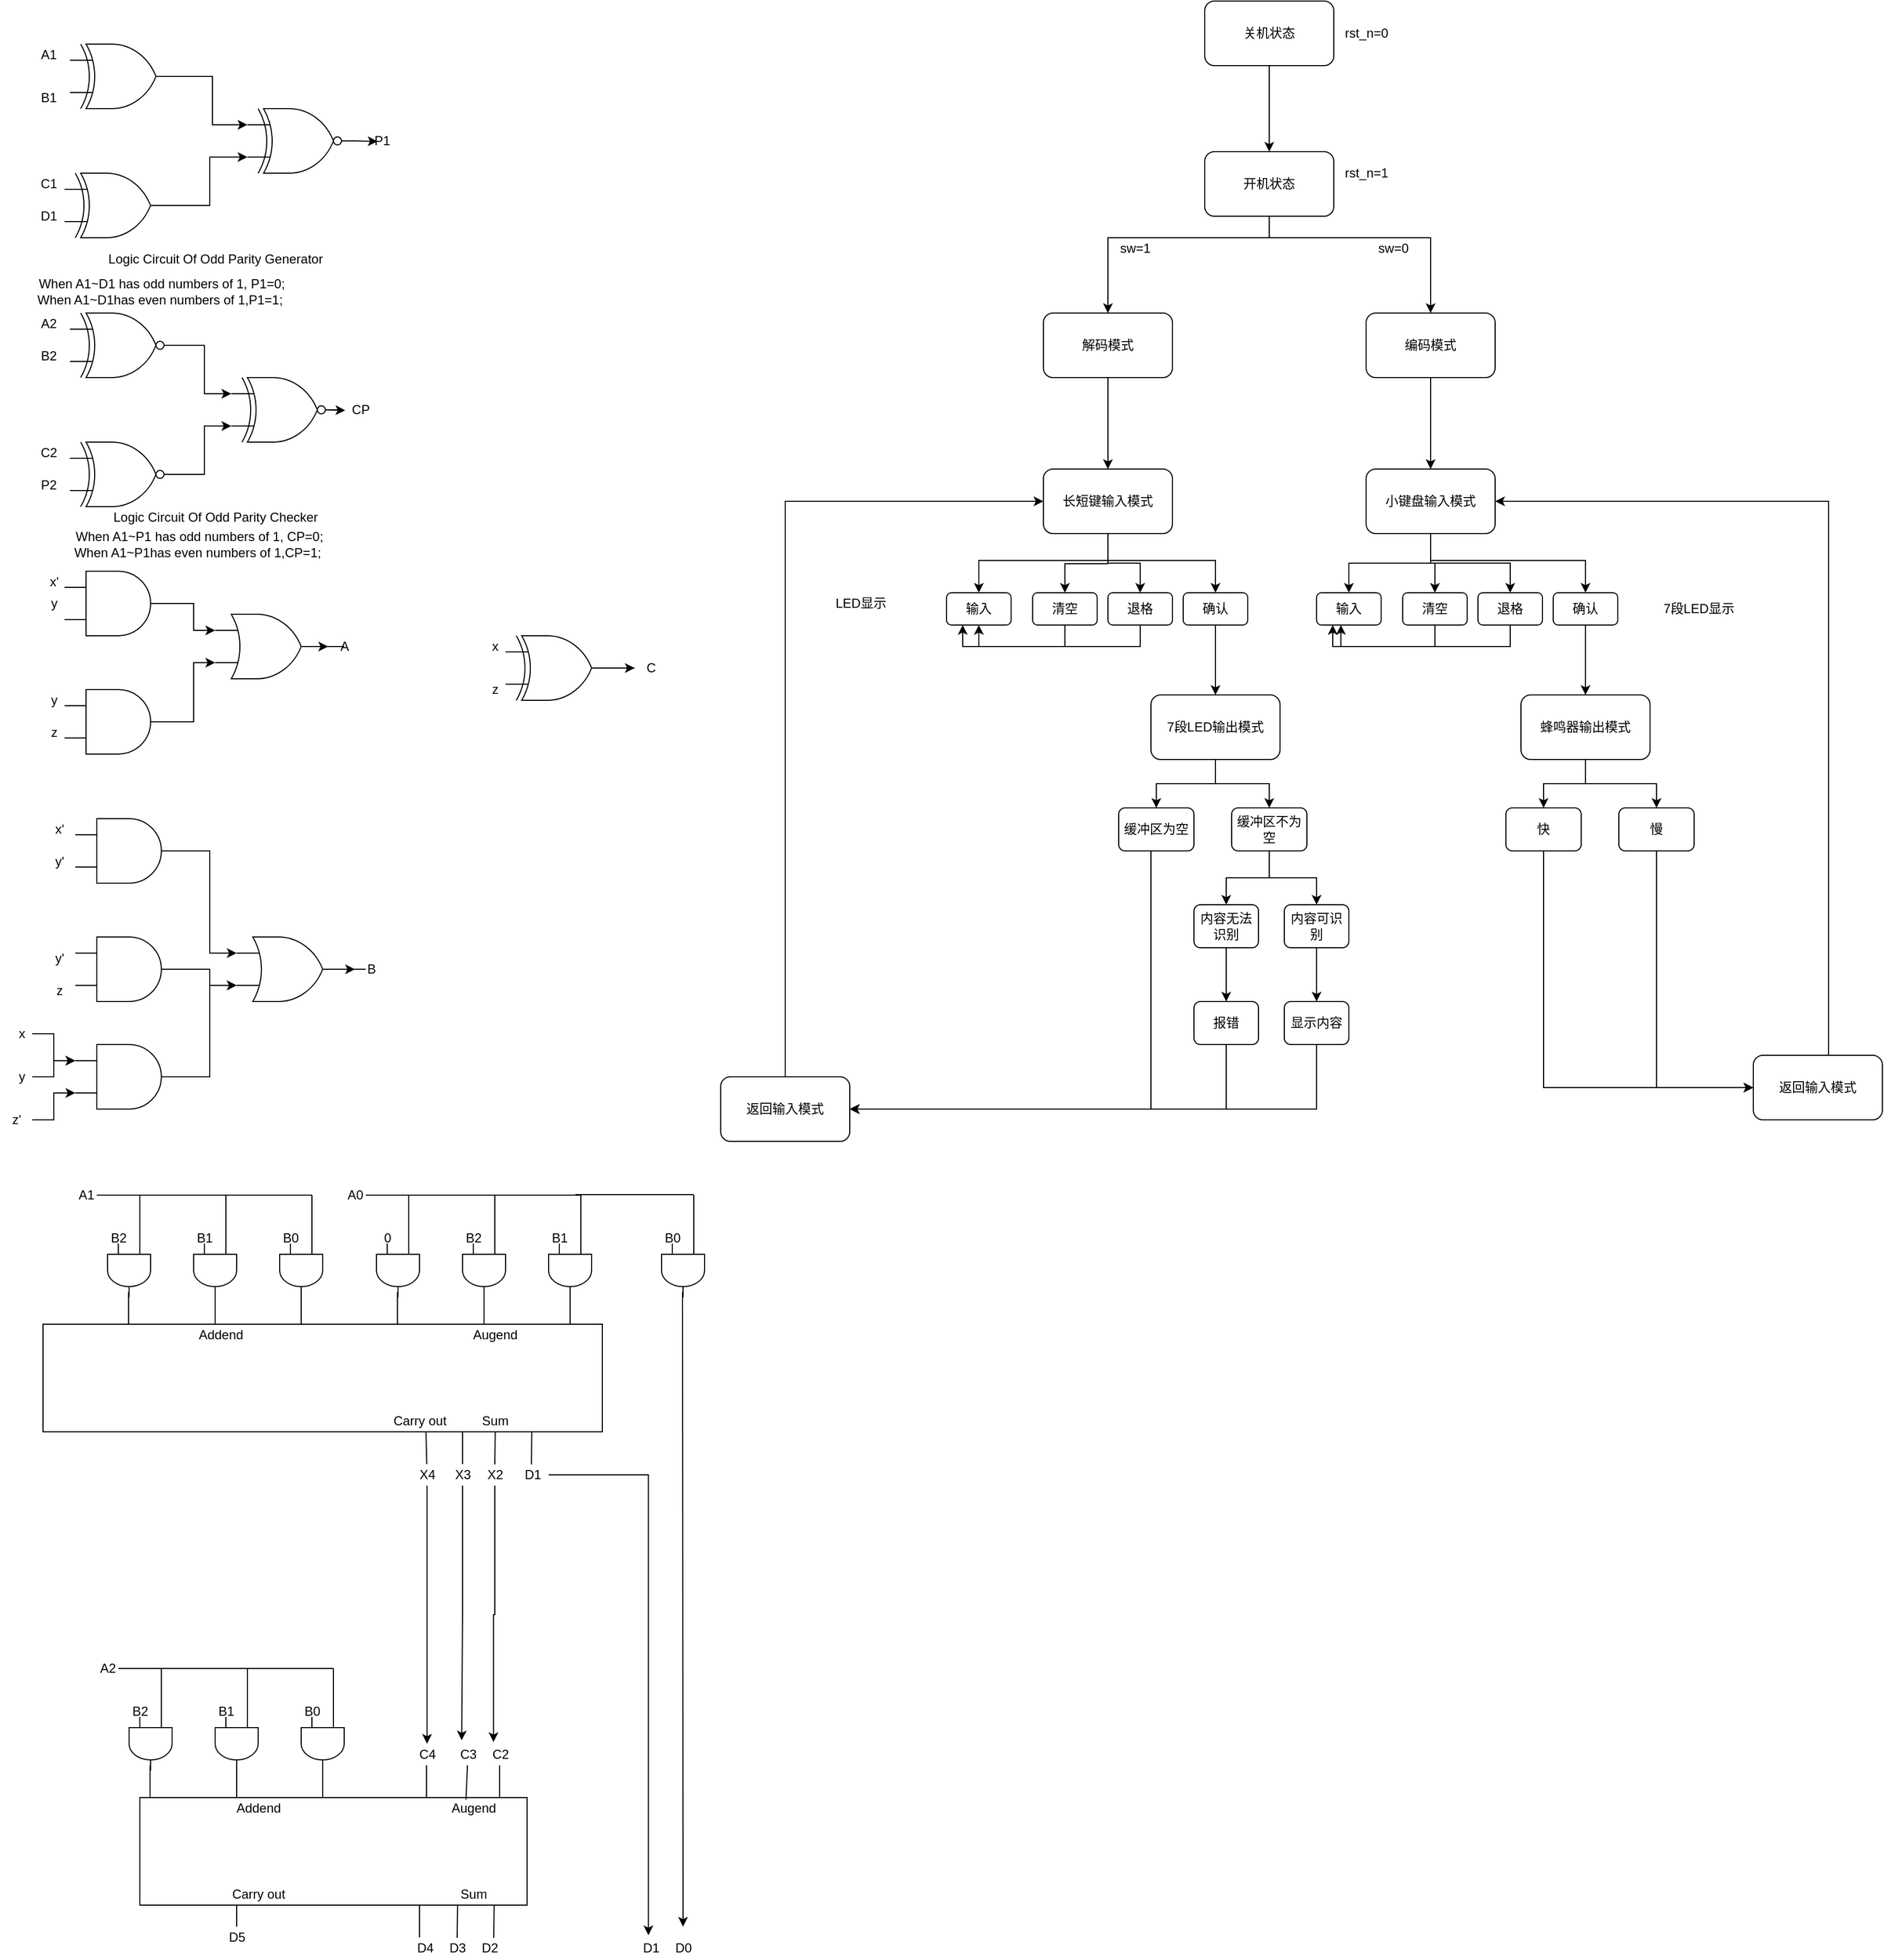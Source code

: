 <mxfile version="15.9.1" type="github">
  <diagram id="HOyGqZg31SvVwOIPDmei" name="Page-1">
    <mxGraphModel dx="1887" dy="556" grid="1" gridSize="10" guides="1" tooltips="1" connect="1" arrows="1" fold="1" page="1" pageScale="1" pageWidth="827" pageHeight="1169" math="0" shadow="0">
      <root>
        <mxCell id="0" />
        <mxCell id="1" parent="0" />
        <mxCell id="2spypk5fZ_alFXh8XVKF-3" value="" style="edgeStyle=orthogonalEdgeStyle;rounded=0;orthogonalLoop=1;jettySize=auto;html=1;" parent="1" source="2spypk5fZ_alFXh8XVKF-1" target="2spypk5fZ_alFXh8XVKF-2" edge="1">
          <mxGeometry relative="1" as="geometry" />
        </mxCell>
        <mxCell id="2spypk5fZ_alFXh8XVKF-1" value="关机状态" style="rounded=1;whiteSpace=wrap;html=1;" parent="1" vertex="1">
          <mxGeometry x="310" y="90" width="120" height="60" as="geometry" />
        </mxCell>
        <mxCell id="2spypk5fZ_alFXh8XVKF-8" style="edgeStyle=orthogonalEdgeStyle;rounded=0;orthogonalLoop=1;jettySize=auto;html=1;entryX=0.5;entryY=0;entryDx=0;entryDy=0;" parent="1" source="2spypk5fZ_alFXh8XVKF-2" target="2spypk5fZ_alFXh8XVKF-6" edge="1">
          <mxGeometry relative="1" as="geometry">
            <Array as="points">
              <mxPoint x="370" y="310" />
              <mxPoint x="220" y="310" />
            </Array>
          </mxGeometry>
        </mxCell>
        <mxCell id="2spypk5fZ_alFXh8XVKF-9" style="edgeStyle=orthogonalEdgeStyle;rounded=0;orthogonalLoop=1;jettySize=auto;html=1;entryX=0.5;entryY=0;entryDx=0;entryDy=0;" parent="1" source="2spypk5fZ_alFXh8XVKF-2" target="2spypk5fZ_alFXh8XVKF-7" edge="1">
          <mxGeometry relative="1" as="geometry">
            <Array as="points">
              <mxPoint x="370" y="310" />
              <mxPoint x="520" y="310" />
              <mxPoint x="520" y="380" />
            </Array>
          </mxGeometry>
        </mxCell>
        <mxCell id="2spypk5fZ_alFXh8XVKF-2" value="开机状态" style="whiteSpace=wrap;html=1;rounded=1;" parent="1" vertex="1">
          <mxGeometry x="310" y="230" width="120" height="60" as="geometry" />
        </mxCell>
        <mxCell id="2spypk5fZ_alFXh8XVKF-4" value="rst_n=0" style="text;html=1;align=center;verticalAlign=middle;resizable=0;points=[];autosize=1;strokeColor=none;fillColor=none;" parent="1" vertex="1">
          <mxGeometry x="430" y="110" width="60" height="20" as="geometry" />
        </mxCell>
        <mxCell id="2spypk5fZ_alFXh8XVKF-5" value="rst_n=1" style="text;html=1;align=center;verticalAlign=middle;resizable=0;points=[];autosize=1;strokeColor=none;fillColor=none;" parent="1" vertex="1">
          <mxGeometry x="430" y="240" width="60" height="20" as="geometry" />
        </mxCell>
        <mxCell id="2spypk5fZ_alFXh8XVKF-15" style="edgeStyle=orthogonalEdgeStyle;rounded=0;orthogonalLoop=1;jettySize=auto;html=1;entryX=0.5;entryY=0;entryDx=0;entryDy=0;" parent="1" source="2spypk5fZ_alFXh8XVKF-6" target="2spypk5fZ_alFXh8XVKF-12" edge="1">
          <mxGeometry relative="1" as="geometry" />
        </mxCell>
        <mxCell id="2spypk5fZ_alFXh8XVKF-6" value="解码模式" style="rounded=1;whiteSpace=wrap;html=1;" parent="1" vertex="1">
          <mxGeometry x="160" y="380" width="120" height="60" as="geometry" />
        </mxCell>
        <mxCell id="2spypk5fZ_alFXh8XVKF-16" style="edgeStyle=orthogonalEdgeStyle;rounded=0;orthogonalLoop=1;jettySize=auto;html=1;entryX=0.5;entryY=0;entryDx=0;entryDy=0;" parent="1" source="2spypk5fZ_alFXh8XVKF-7" target="2spypk5fZ_alFXh8XVKF-14" edge="1">
          <mxGeometry relative="1" as="geometry" />
        </mxCell>
        <mxCell id="2spypk5fZ_alFXh8XVKF-7" value="编码模式" style="rounded=1;whiteSpace=wrap;html=1;" parent="1" vertex="1">
          <mxGeometry x="460" y="380" width="120" height="60" as="geometry" />
        </mxCell>
        <mxCell id="2spypk5fZ_alFXh8XVKF-10" value="sw=1" style="text;html=1;align=center;verticalAlign=middle;resizable=0;points=[];autosize=1;strokeColor=none;fillColor=none;" parent="1" vertex="1">
          <mxGeometry x="220" y="310" width="50" height="20" as="geometry" />
        </mxCell>
        <mxCell id="2spypk5fZ_alFXh8XVKF-11" value="sw=0" style="text;html=1;align=center;verticalAlign=middle;resizable=0;points=[];autosize=1;strokeColor=none;fillColor=none;" parent="1" vertex="1">
          <mxGeometry x="460" y="310" width="50" height="20" as="geometry" />
        </mxCell>
        <mxCell id="2spypk5fZ_alFXh8XVKF-23" style="edgeStyle=orthogonalEdgeStyle;rounded=0;orthogonalLoop=1;jettySize=auto;html=1;entryX=0.5;entryY=0;entryDx=0;entryDy=0;" parent="1" source="2spypk5fZ_alFXh8XVKF-12" target="2spypk5fZ_alFXh8XVKF-17" edge="1">
          <mxGeometry relative="1" as="geometry">
            <Array as="points">
              <mxPoint x="220" y="610" />
              <mxPoint x="100" y="610" />
              <mxPoint x="100" y="640" />
            </Array>
          </mxGeometry>
        </mxCell>
        <mxCell id="2spypk5fZ_alFXh8XVKF-24" style="edgeStyle=orthogonalEdgeStyle;rounded=0;orthogonalLoop=1;jettySize=auto;html=1;entryX=0.5;entryY=0;entryDx=0;entryDy=0;" parent="1" source="2spypk5fZ_alFXh8XVKF-12" target="2spypk5fZ_alFXh8XVKF-20" edge="1">
          <mxGeometry relative="1" as="geometry">
            <Array as="points">
              <mxPoint x="220" y="610" />
              <mxPoint x="320" y="610" />
            </Array>
          </mxGeometry>
        </mxCell>
        <mxCell id="2spypk5fZ_alFXh8XVKF-25" style="edgeStyle=orthogonalEdgeStyle;rounded=0;orthogonalLoop=1;jettySize=auto;html=1;entryX=0.5;entryY=0;entryDx=0;entryDy=0;" parent="1" source="2spypk5fZ_alFXh8XVKF-12" target="2spypk5fZ_alFXh8XVKF-19" edge="1">
          <mxGeometry relative="1" as="geometry" />
        </mxCell>
        <mxCell id="2spypk5fZ_alFXh8XVKF-26" style="edgeStyle=orthogonalEdgeStyle;rounded=0;orthogonalLoop=1;jettySize=auto;html=1;entryX=0.5;entryY=0;entryDx=0;entryDy=0;" parent="1" source="2spypk5fZ_alFXh8XVKF-12" target="2spypk5fZ_alFXh8XVKF-18" edge="1">
          <mxGeometry relative="1" as="geometry">
            <Array as="points">
              <mxPoint x="220" y="613" />
              <mxPoint x="180" y="613" />
            </Array>
          </mxGeometry>
        </mxCell>
        <mxCell id="2spypk5fZ_alFXh8XVKF-12" value="长短键输入模式" style="rounded=1;whiteSpace=wrap;html=1;" parent="1" vertex="1">
          <mxGeometry x="160" y="525" width="120" height="60" as="geometry" />
        </mxCell>
        <mxCell id="2spypk5fZ_alFXh8XVKF-31" style="edgeStyle=orthogonalEdgeStyle;rounded=0;orthogonalLoop=1;jettySize=auto;html=1;entryX=0.5;entryY=0;entryDx=0;entryDy=0;" parent="1" source="2spypk5fZ_alFXh8XVKF-14" target="2spypk5fZ_alFXh8XVKF-27" edge="1">
          <mxGeometry relative="1" as="geometry" />
        </mxCell>
        <mxCell id="2spypk5fZ_alFXh8XVKF-32" style="edgeStyle=orthogonalEdgeStyle;rounded=0;orthogonalLoop=1;jettySize=auto;html=1;entryX=0.5;entryY=0;entryDx=0;entryDy=0;" parent="1" source="2spypk5fZ_alFXh8XVKF-14" target="2spypk5fZ_alFXh8XVKF-28" edge="1">
          <mxGeometry relative="1" as="geometry" />
        </mxCell>
        <mxCell id="2spypk5fZ_alFXh8XVKF-33" style="edgeStyle=orthogonalEdgeStyle;rounded=0;orthogonalLoop=1;jettySize=auto;html=1;entryX=0.5;entryY=0;entryDx=0;entryDy=0;" parent="1" source="2spypk5fZ_alFXh8XVKF-14" target="2spypk5fZ_alFXh8XVKF-29" edge="1">
          <mxGeometry relative="1" as="geometry" />
        </mxCell>
        <mxCell id="2spypk5fZ_alFXh8XVKF-34" style="edgeStyle=orthogonalEdgeStyle;rounded=0;orthogonalLoop=1;jettySize=auto;html=1;" parent="1" source="2spypk5fZ_alFXh8XVKF-14" target="2spypk5fZ_alFXh8XVKF-30" edge="1">
          <mxGeometry relative="1" as="geometry">
            <Array as="points">
              <mxPoint x="520" y="610" />
              <mxPoint x="664" y="610" />
            </Array>
          </mxGeometry>
        </mxCell>
        <mxCell id="2spypk5fZ_alFXh8XVKF-14" value="小键盘输入模式" style="rounded=1;whiteSpace=wrap;html=1;" parent="1" vertex="1">
          <mxGeometry x="460" y="525" width="120" height="60" as="geometry" />
        </mxCell>
        <mxCell id="2spypk5fZ_alFXh8XVKF-17" value="输入" style="rounded=1;whiteSpace=wrap;html=1;" parent="1" vertex="1">
          <mxGeometry x="70" y="640" width="60" height="30" as="geometry" />
        </mxCell>
        <mxCell id="2spypk5fZ_alFXh8XVKF-35" style="edgeStyle=orthogonalEdgeStyle;rounded=0;orthogonalLoop=1;jettySize=auto;html=1;entryX=0.5;entryY=1;entryDx=0;entryDy=0;" parent="1" source="2spypk5fZ_alFXh8XVKF-18" target="2spypk5fZ_alFXh8XVKF-17" edge="1">
          <mxGeometry relative="1" as="geometry">
            <Array as="points">
              <mxPoint x="180" y="690" />
              <mxPoint x="100" y="690" />
            </Array>
          </mxGeometry>
        </mxCell>
        <mxCell id="2spypk5fZ_alFXh8XVKF-18" value="清空" style="rounded=1;whiteSpace=wrap;html=1;" parent="1" vertex="1">
          <mxGeometry x="150" y="640" width="60" height="30" as="geometry" />
        </mxCell>
        <mxCell id="2spypk5fZ_alFXh8XVKF-36" style="edgeStyle=orthogonalEdgeStyle;rounded=0;orthogonalLoop=1;jettySize=auto;html=1;entryX=0.25;entryY=1;entryDx=0;entryDy=0;" parent="1" source="2spypk5fZ_alFXh8XVKF-19" target="2spypk5fZ_alFXh8XVKF-17" edge="1">
          <mxGeometry relative="1" as="geometry">
            <Array as="points">
              <mxPoint x="250" y="690" />
              <mxPoint x="85" y="690" />
            </Array>
          </mxGeometry>
        </mxCell>
        <mxCell id="2spypk5fZ_alFXh8XVKF-19" value="退格" style="rounded=1;whiteSpace=wrap;html=1;" parent="1" vertex="1">
          <mxGeometry x="220" y="640" width="60" height="30" as="geometry" />
        </mxCell>
        <mxCell id="2spypk5fZ_alFXh8XVKF-38" value="" style="edgeStyle=orthogonalEdgeStyle;rounded=0;orthogonalLoop=1;jettySize=auto;html=1;" parent="1" source="2spypk5fZ_alFXh8XVKF-20" target="2spypk5fZ_alFXh8XVKF-37" edge="1">
          <mxGeometry relative="1" as="geometry" />
        </mxCell>
        <mxCell id="2spypk5fZ_alFXh8XVKF-20" value="确认" style="rounded=1;whiteSpace=wrap;html=1;" parent="1" vertex="1">
          <mxGeometry x="290" y="640" width="60" height="30" as="geometry" />
        </mxCell>
        <mxCell id="2spypk5fZ_alFXh8XVKF-27" value="输入" style="rounded=1;whiteSpace=wrap;html=1;" parent="1" vertex="1">
          <mxGeometry x="414" y="640" width="60" height="30" as="geometry" />
        </mxCell>
        <mxCell id="2spypk5fZ_alFXh8XVKF-39" style="edgeStyle=orthogonalEdgeStyle;rounded=0;orthogonalLoop=1;jettySize=auto;html=1;entryX=0.377;entryY=1;entryDx=0;entryDy=0;entryPerimeter=0;" parent="1" source="2spypk5fZ_alFXh8XVKF-28" target="2spypk5fZ_alFXh8XVKF-27" edge="1">
          <mxGeometry relative="1" as="geometry">
            <Array as="points">
              <mxPoint x="524" y="690" />
              <mxPoint x="437" y="690" />
            </Array>
          </mxGeometry>
        </mxCell>
        <mxCell id="2spypk5fZ_alFXh8XVKF-28" value="清空" style="rounded=1;whiteSpace=wrap;html=1;" parent="1" vertex="1">
          <mxGeometry x="494" y="640" width="60" height="30" as="geometry" />
        </mxCell>
        <mxCell id="2spypk5fZ_alFXh8XVKF-40" style="edgeStyle=orthogonalEdgeStyle;rounded=0;orthogonalLoop=1;jettySize=auto;html=1;entryX=0.25;entryY=1;entryDx=0;entryDy=0;" parent="1" source="2spypk5fZ_alFXh8XVKF-29" target="2spypk5fZ_alFXh8XVKF-27" edge="1">
          <mxGeometry relative="1" as="geometry">
            <Array as="points">
              <mxPoint x="594" y="690" />
              <mxPoint x="429" y="690" />
            </Array>
          </mxGeometry>
        </mxCell>
        <mxCell id="2spypk5fZ_alFXh8XVKF-29" value="退格" style="rounded=1;whiteSpace=wrap;html=1;" parent="1" vertex="1">
          <mxGeometry x="564" y="640" width="60" height="30" as="geometry" />
        </mxCell>
        <mxCell id="2spypk5fZ_alFXh8XVKF-42" value="" style="edgeStyle=orthogonalEdgeStyle;rounded=0;orthogonalLoop=1;jettySize=auto;html=1;" parent="1" source="2spypk5fZ_alFXh8XVKF-30" target="2spypk5fZ_alFXh8XVKF-41" edge="1">
          <mxGeometry relative="1" as="geometry" />
        </mxCell>
        <mxCell id="2spypk5fZ_alFXh8XVKF-30" value="确认" style="rounded=1;whiteSpace=wrap;html=1;" parent="1" vertex="1">
          <mxGeometry x="634" y="640" width="60" height="30" as="geometry" />
        </mxCell>
        <mxCell id="2spypk5fZ_alFXh8XVKF-52" style="edgeStyle=orthogonalEdgeStyle;rounded=0;orthogonalLoop=1;jettySize=auto;html=1;entryX=0.5;entryY=0;entryDx=0;entryDy=0;" parent="1" source="2spypk5fZ_alFXh8XVKF-37" target="2spypk5fZ_alFXh8XVKF-43" edge="1">
          <mxGeometry relative="1" as="geometry" />
        </mxCell>
        <mxCell id="2spypk5fZ_alFXh8XVKF-53" style="edgeStyle=orthogonalEdgeStyle;rounded=0;orthogonalLoop=1;jettySize=auto;html=1;entryX=0.5;entryY=0;entryDx=0;entryDy=0;" parent="1" source="2spypk5fZ_alFXh8XVKF-37" target="2spypk5fZ_alFXh8XVKF-48" edge="1">
          <mxGeometry relative="1" as="geometry" />
        </mxCell>
        <mxCell id="2spypk5fZ_alFXh8XVKF-37" value="7段LED输出模式" style="whiteSpace=wrap;html=1;rounded=1;" parent="1" vertex="1">
          <mxGeometry x="260" y="735" width="120" height="60" as="geometry" />
        </mxCell>
        <mxCell id="2spypk5fZ_alFXh8XVKF-68" style="edgeStyle=orthogonalEdgeStyle;rounded=0;orthogonalLoop=1;jettySize=auto;html=1;entryX=0.5;entryY=0;entryDx=0;entryDy=0;" parent="1" source="2spypk5fZ_alFXh8XVKF-41" target="2spypk5fZ_alFXh8XVKF-50" edge="1">
          <mxGeometry relative="1" as="geometry" />
        </mxCell>
        <mxCell id="2spypk5fZ_alFXh8XVKF-69" style="edgeStyle=orthogonalEdgeStyle;rounded=0;orthogonalLoop=1;jettySize=auto;html=1;entryX=0.5;entryY=0;entryDx=0;entryDy=0;" parent="1" source="2spypk5fZ_alFXh8XVKF-41" target="2spypk5fZ_alFXh8XVKF-51" edge="1">
          <mxGeometry relative="1" as="geometry" />
        </mxCell>
        <mxCell id="2spypk5fZ_alFXh8XVKF-41" value="蜂鸣器输出模式" style="whiteSpace=wrap;html=1;rounded=1;" parent="1" vertex="1">
          <mxGeometry x="604" y="735" width="120" height="60" as="geometry" />
        </mxCell>
        <mxCell id="2spypk5fZ_alFXh8XVKF-75" style="edgeStyle=orthogonalEdgeStyle;rounded=0;orthogonalLoop=1;jettySize=auto;html=1;entryX=1;entryY=0.5;entryDx=0;entryDy=0;" parent="1" source="2spypk5fZ_alFXh8XVKF-43" target="2spypk5fZ_alFXh8XVKF-64" edge="1">
          <mxGeometry relative="1" as="geometry">
            <Array as="points">
              <mxPoint x="260" y="1120" />
            </Array>
          </mxGeometry>
        </mxCell>
        <mxCell id="2spypk5fZ_alFXh8XVKF-43" value="缓冲区为空" style="rounded=1;whiteSpace=wrap;html=1;" parent="1" vertex="1">
          <mxGeometry x="230" y="840" width="70" height="40" as="geometry" />
        </mxCell>
        <mxCell id="2spypk5fZ_alFXh8XVKF-56" style="edgeStyle=orthogonalEdgeStyle;rounded=0;orthogonalLoop=1;jettySize=auto;html=1;entryX=0.5;entryY=0;entryDx=0;entryDy=0;" parent="1" source="2spypk5fZ_alFXh8XVKF-48" target="2spypk5fZ_alFXh8XVKF-54" edge="1">
          <mxGeometry relative="1" as="geometry" />
        </mxCell>
        <mxCell id="2spypk5fZ_alFXh8XVKF-57" style="edgeStyle=orthogonalEdgeStyle;rounded=0;orthogonalLoop=1;jettySize=auto;html=1;entryX=0.5;entryY=0;entryDx=0;entryDy=0;" parent="1" source="2spypk5fZ_alFXh8XVKF-48" target="2spypk5fZ_alFXh8XVKF-55" edge="1">
          <mxGeometry relative="1" as="geometry" />
        </mxCell>
        <mxCell id="2spypk5fZ_alFXh8XVKF-48" value="缓冲区不为空" style="rounded=1;whiteSpace=wrap;html=1;" parent="1" vertex="1">
          <mxGeometry x="335" y="840" width="70" height="40" as="geometry" />
        </mxCell>
        <mxCell id="2spypk5fZ_alFXh8XVKF-72" style="edgeStyle=orthogonalEdgeStyle;rounded=0;orthogonalLoop=1;jettySize=auto;html=1;entryX=0;entryY=0.5;entryDx=0;entryDy=0;" parent="1" source="2spypk5fZ_alFXh8XVKF-50" target="2spypk5fZ_alFXh8XVKF-70" edge="1">
          <mxGeometry relative="1" as="geometry">
            <Array as="points">
              <mxPoint x="625" y="1100" />
            </Array>
          </mxGeometry>
        </mxCell>
        <mxCell id="2spypk5fZ_alFXh8XVKF-50" value="快" style="rounded=1;whiteSpace=wrap;html=1;" parent="1" vertex="1">
          <mxGeometry x="590" y="840" width="70" height="40" as="geometry" />
        </mxCell>
        <mxCell id="2spypk5fZ_alFXh8XVKF-73" style="edgeStyle=orthogonalEdgeStyle;rounded=0;orthogonalLoop=1;jettySize=auto;html=1;entryX=0;entryY=0.5;entryDx=0;entryDy=0;" parent="1" source="2spypk5fZ_alFXh8XVKF-51" target="2spypk5fZ_alFXh8XVKF-70" edge="1">
          <mxGeometry relative="1" as="geometry">
            <Array as="points">
              <mxPoint x="730" y="1100" />
            </Array>
          </mxGeometry>
        </mxCell>
        <mxCell id="2spypk5fZ_alFXh8XVKF-51" value="慢" style="rounded=1;whiteSpace=wrap;html=1;" parent="1" vertex="1">
          <mxGeometry x="695" y="840" width="70" height="40" as="geometry" />
        </mxCell>
        <mxCell id="2spypk5fZ_alFXh8XVKF-61" style="edgeStyle=orthogonalEdgeStyle;rounded=0;orthogonalLoop=1;jettySize=auto;html=1;entryX=0.5;entryY=0;entryDx=0;entryDy=0;" parent="1" source="2spypk5fZ_alFXh8XVKF-54" target="2spypk5fZ_alFXh8XVKF-58" edge="1">
          <mxGeometry relative="1" as="geometry" />
        </mxCell>
        <mxCell id="2spypk5fZ_alFXh8XVKF-54" value="内容无法识别" style="rounded=1;whiteSpace=wrap;html=1;" parent="1" vertex="1">
          <mxGeometry x="300" y="930" width="60" height="40" as="geometry" />
        </mxCell>
        <mxCell id="2spypk5fZ_alFXh8XVKF-62" style="edgeStyle=orthogonalEdgeStyle;rounded=0;orthogonalLoop=1;jettySize=auto;html=1;entryX=0.5;entryY=0;entryDx=0;entryDy=0;" parent="1" source="2spypk5fZ_alFXh8XVKF-55" target="2spypk5fZ_alFXh8XVKF-60" edge="1">
          <mxGeometry relative="1" as="geometry" />
        </mxCell>
        <mxCell id="2spypk5fZ_alFXh8XVKF-55" value="内容可识别" style="rounded=1;whiteSpace=wrap;html=1;" parent="1" vertex="1">
          <mxGeometry x="384" y="930" width="60" height="40" as="geometry" />
        </mxCell>
        <mxCell id="2spypk5fZ_alFXh8XVKF-65" style="edgeStyle=orthogonalEdgeStyle;rounded=0;orthogonalLoop=1;jettySize=auto;html=1;entryX=1;entryY=0.5;entryDx=0;entryDy=0;" parent="1" source="2spypk5fZ_alFXh8XVKF-58" target="2spypk5fZ_alFXh8XVKF-64" edge="1">
          <mxGeometry relative="1" as="geometry">
            <Array as="points">
              <mxPoint x="330" y="1120" />
            </Array>
          </mxGeometry>
        </mxCell>
        <mxCell id="2spypk5fZ_alFXh8XVKF-58" value="报错" style="rounded=1;whiteSpace=wrap;html=1;" parent="1" vertex="1">
          <mxGeometry x="300" y="1020" width="60" height="40" as="geometry" />
        </mxCell>
        <mxCell id="2spypk5fZ_alFXh8XVKF-66" style="edgeStyle=orthogonalEdgeStyle;rounded=0;orthogonalLoop=1;jettySize=auto;html=1;entryX=1;entryY=0.5;entryDx=0;entryDy=0;" parent="1" source="2spypk5fZ_alFXh8XVKF-60" target="2spypk5fZ_alFXh8XVKF-64" edge="1">
          <mxGeometry relative="1" as="geometry">
            <Array as="points">
              <mxPoint x="414" y="1120" />
            </Array>
          </mxGeometry>
        </mxCell>
        <mxCell id="2spypk5fZ_alFXh8XVKF-60" value="显示内容" style="rounded=1;whiteSpace=wrap;html=1;" parent="1" vertex="1">
          <mxGeometry x="384" y="1020" width="60" height="40" as="geometry" />
        </mxCell>
        <mxCell id="2spypk5fZ_alFXh8XVKF-67" style="edgeStyle=orthogonalEdgeStyle;rounded=0;orthogonalLoop=1;jettySize=auto;html=1;entryX=0;entryY=0.5;entryDx=0;entryDy=0;" parent="1" source="2spypk5fZ_alFXh8XVKF-64" target="2spypk5fZ_alFXh8XVKF-12" edge="1">
          <mxGeometry relative="1" as="geometry">
            <Array as="points">
              <mxPoint x="-80" y="555" />
            </Array>
          </mxGeometry>
        </mxCell>
        <mxCell id="2spypk5fZ_alFXh8XVKF-64" value="返回输入模式" style="rounded=1;whiteSpace=wrap;html=1;" parent="1" vertex="1">
          <mxGeometry x="-140" y="1090" width="120" height="60" as="geometry" />
        </mxCell>
        <mxCell id="2spypk5fZ_alFXh8XVKF-74" style="edgeStyle=orthogonalEdgeStyle;rounded=0;orthogonalLoop=1;jettySize=auto;html=1;entryX=1;entryY=0.5;entryDx=0;entryDy=0;" parent="1" source="2spypk5fZ_alFXh8XVKF-70" target="2spypk5fZ_alFXh8XVKF-14" edge="1">
          <mxGeometry relative="1" as="geometry">
            <Array as="points">
              <mxPoint x="890" y="555" />
            </Array>
          </mxGeometry>
        </mxCell>
        <mxCell id="2spypk5fZ_alFXh8XVKF-70" value="返回输入模式" style="rounded=1;whiteSpace=wrap;html=1;" parent="1" vertex="1">
          <mxGeometry x="820" y="1070" width="120" height="60" as="geometry" />
        </mxCell>
        <mxCell id="2spypk5fZ_alFXh8XVKF-76" value="LED显示" style="text;html=1;align=center;verticalAlign=middle;resizable=0;points=[];autosize=1;strokeColor=none;fillColor=none;" parent="1" vertex="1">
          <mxGeometry x="-45" y="640" width="70" height="20" as="geometry" />
        </mxCell>
        <mxCell id="2spypk5fZ_alFXh8XVKF-77" value="7段LED显示" style="text;html=1;align=center;verticalAlign=middle;resizable=0;points=[];autosize=1;strokeColor=none;fillColor=none;" parent="1" vertex="1">
          <mxGeometry x="724" y="645" width="90" height="20" as="geometry" />
        </mxCell>
        <mxCell id="EskCLJCr_Wl9IF_5nc5p-5" value="A1" style="text;html=1;align=center;verticalAlign=middle;resizable=0;points=[];autosize=1;strokeColor=none;fillColor=none;" parent="1" vertex="1">
          <mxGeometry x="-780" y="130" width="30" height="20" as="geometry" />
        </mxCell>
        <mxCell id="EskCLJCr_Wl9IF_5nc5p-6" value="B1" style="text;html=1;align=center;verticalAlign=middle;resizable=0;points=[];autosize=1;strokeColor=none;fillColor=none;" parent="1" vertex="1">
          <mxGeometry x="-780" y="170" width="30" height="20" as="geometry" />
        </mxCell>
        <mxCell id="EskCLJCr_Wl9IF_5nc5p-7" value="P1" style="text;html=1;align=center;verticalAlign=middle;resizable=0;points=[];autosize=1;strokeColor=none;fillColor=none;" parent="1" vertex="1">
          <mxGeometry x="-470" y="210" width="30" height="20" as="geometry" />
        </mxCell>
        <mxCell id="EskCLJCr_Wl9IF_5nc5p-8" value="D1" style="text;html=1;align=center;verticalAlign=middle;resizable=0;points=[];autosize=1;strokeColor=none;fillColor=none;" parent="1" vertex="1">
          <mxGeometry x="-780" y="280" width="30" height="20" as="geometry" />
        </mxCell>
        <mxCell id="EskCLJCr_Wl9IF_5nc5p-9" value="C1" style="text;html=1;align=center;verticalAlign=middle;resizable=0;points=[];autosize=1;strokeColor=none;fillColor=none;" parent="1" vertex="1">
          <mxGeometry x="-780" y="250" width="30" height="20" as="geometry" />
        </mxCell>
        <mxCell id="EskCLJCr_Wl9IF_5nc5p-13" style="edgeStyle=orthogonalEdgeStyle;rounded=0;orthogonalLoop=1;jettySize=auto;html=1;exitX=1;exitY=0.5;exitDx=0;exitDy=0;exitPerimeter=0;" parent="1" target="EskCLJCr_Wl9IF_5nc5p-7" edge="1">
          <mxGeometry relative="1" as="geometry">
            <mxPoint x="-480" y="220" as="sourcePoint" />
          </mxGeometry>
        </mxCell>
        <mxCell id="EskCLJCr_Wl9IF_5nc5p-14" value="A2" style="text;html=1;align=center;verticalAlign=middle;resizable=0;points=[];autosize=1;strokeColor=none;fillColor=none;" parent="1" vertex="1">
          <mxGeometry x="-780" y="380" width="30" height="20" as="geometry" />
        </mxCell>
        <mxCell id="EskCLJCr_Wl9IF_5nc5p-15" value="B2" style="text;html=1;align=center;verticalAlign=middle;resizable=0;points=[];autosize=1;strokeColor=none;fillColor=none;" parent="1" vertex="1">
          <mxGeometry x="-780" y="410" width="30" height="20" as="geometry" />
        </mxCell>
        <mxCell id="EskCLJCr_Wl9IF_5nc5p-16" value="P2" style="text;html=1;align=center;verticalAlign=middle;resizable=0;points=[];autosize=1;strokeColor=none;fillColor=none;" parent="1" vertex="1">
          <mxGeometry x="-780" y="530" width="30" height="20" as="geometry" />
        </mxCell>
        <mxCell id="EskCLJCr_Wl9IF_5nc5p-17" value="C2" style="text;html=1;align=center;verticalAlign=middle;resizable=0;points=[];autosize=1;strokeColor=none;fillColor=none;" parent="1" vertex="1">
          <mxGeometry x="-780" y="500" width="30" height="20" as="geometry" />
        </mxCell>
        <mxCell id="EskCLJCr_Wl9IF_5nc5p-23" style="edgeStyle=orthogonalEdgeStyle;rounded=0;orthogonalLoop=1;jettySize=auto;html=1;exitX=1;exitY=0.5;exitDx=0;exitDy=0;exitPerimeter=0;" parent="1" target="EskCLJCr_Wl9IF_5nc5p-21" edge="1">
          <mxGeometry relative="1" as="geometry">
            <mxPoint x="-510" y="470" as="sourcePoint" />
          </mxGeometry>
        </mxCell>
        <mxCell id="EskCLJCr_Wl9IF_5nc5p-21" value="CP" style="text;html=1;align=center;verticalAlign=middle;resizable=0;points=[];autosize=1;strokeColor=none;fillColor=none;" parent="1" vertex="1">
          <mxGeometry x="-490" y="460" width="30" height="20" as="geometry" />
        </mxCell>
        <mxCell id="EskCLJCr_Wl9IF_5nc5p-31" style="edgeStyle=orthogonalEdgeStyle;rounded=0;orthogonalLoop=1;jettySize=auto;html=1;exitX=1;exitY=0.5;exitDx=0;exitDy=0;exitPerimeter=0;entryX=0;entryY=0.25;entryDx=0;entryDy=0;entryPerimeter=0;" parent="1" source="EskCLJCr_Wl9IF_5nc5p-24" target="EskCLJCr_Wl9IF_5nc5p-26" edge="1">
          <mxGeometry relative="1" as="geometry" />
        </mxCell>
        <mxCell id="EskCLJCr_Wl9IF_5nc5p-24" value="" style="verticalLabelPosition=bottom;shadow=0;dashed=0;align=center;html=1;verticalAlign=top;shape=mxgraph.electrical.logic_gates.logic_gate;operation=and;" parent="1" vertex="1">
          <mxGeometry x="-750" y="620" width="100" height="60" as="geometry" />
        </mxCell>
        <mxCell id="EskCLJCr_Wl9IF_5nc5p-33" style="edgeStyle=orthogonalEdgeStyle;rounded=0;orthogonalLoop=1;jettySize=auto;html=1;exitX=1;exitY=0.5;exitDx=0;exitDy=0;exitPerimeter=0;entryX=0;entryY=0.75;entryDx=0;entryDy=0;entryPerimeter=0;" parent="1" source="EskCLJCr_Wl9IF_5nc5p-25" target="EskCLJCr_Wl9IF_5nc5p-26" edge="1">
          <mxGeometry relative="1" as="geometry" />
        </mxCell>
        <mxCell id="EskCLJCr_Wl9IF_5nc5p-25" value="" style="verticalLabelPosition=bottom;shadow=0;dashed=0;align=center;html=1;verticalAlign=top;shape=mxgraph.electrical.logic_gates.logic_gate;operation=and;" parent="1" vertex="1">
          <mxGeometry x="-750" y="730" width="100" height="60" as="geometry" />
        </mxCell>
        <mxCell id="EskCLJCr_Wl9IF_5nc5p-35" style="edgeStyle=orthogonalEdgeStyle;rounded=0;orthogonalLoop=1;jettySize=auto;html=1;exitX=1;exitY=0.5;exitDx=0;exitDy=0;exitPerimeter=0;" parent="1" source="EskCLJCr_Wl9IF_5nc5p-26" target="EskCLJCr_Wl9IF_5nc5p-34" edge="1">
          <mxGeometry relative="1" as="geometry" />
        </mxCell>
        <mxCell id="EskCLJCr_Wl9IF_5nc5p-26" value="" style="verticalLabelPosition=bottom;shadow=0;dashed=0;align=center;html=1;verticalAlign=top;shape=mxgraph.electrical.logic_gates.logic_gate;operation=or;" parent="1" vertex="1">
          <mxGeometry x="-610" y="660" width="100" height="60" as="geometry" />
        </mxCell>
        <mxCell id="EskCLJCr_Wl9IF_5nc5p-27" value="x&#39;" style="text;html=1;align=center;verticalAlign=middle;resizable=0;points=[];autosize=1;strokeColor=none;fillColor=none;" parent="1" vertex="1">
          <mxGeometry x="-775" y="620" width="30" height="20" as="geometry" />
        </mxCell>
        <mxCell id="EskCLJCr_Wl9IF_5nc5p-28" value="y" style="text;html=1;align=center;verticalAlign=middle;resizable=0;points=[];autosize=1;strokeColor=none;fillColor=none;" parent="1" vertex="1">
          <mxGeometry x="-770" y="640" width="20" height="20" as="geometry" />
        </mxCell>
        <mxCell id="EskCLJCr_Wl9IF_5nc5p-29" value="y" style="text;html=1;align=center;verticalAlign=middle;resizable=0;points=[];autosize=1;strokeColor=none;fillColor=none;" parent="1" vertex="1">
          <mxGeometry x="-770" y="730" width="20" height="20" as="geometry" />
        </mxCell>
        <mxCell id="EskCLJCr_Wl9IF_5nc5p-30" value="z" style="text;html=1;align=center;verticalAlign=middle;resizable=0;points=[];autosize=1;strokeColor=none;fillColor=none;" parent="1" vertex="1">
          <mxGeometry x="-770" y="760" width="20" height="20" as="geometry" />
        </mxCell>
        <mxCell id="EskCLJCr_Wl9IF_5nc5p-34" value="A" style="text;html=1;align=center;verticalAlign=middle;resizable=0;points=[];autosize=1;strokeColor=none;fillColor=none;" parent="1" vertex="1">
          <mxGeometry x="-505" y="680" width="30" height="20" as="geometry" />
        </mxCell>
        <mxCell id="EskCLJCr_Wl9IF_5nc5p-51" style="edgeStyle=orthogonalEdgeStyle;rounded=0;orthogonalLoop=1;jettySize=auto;html=1;exitX=1;exitY=0.5;exitDx=0;exitDy=0;exitPerimeter=0;entryX=0;entryY=0.25;entryDx=0;entryDy=0;entryPerimeter=0;" parent="1" source="EskCLJCr_Wl9IF_5nc5p-36" target="EskCLJCr_Wl9IF_5nc5p-39" edge="1">
          <mxGeometry relative="1" as="geometry" />
        </mxCell>
        <mxCell id="EskCLJCr_Wl9IF_5nc5p-36" value="" style="verticalLabelPosition=bottom;shadow=0;dashed=0;align=center;html=1;verticalAlign=top;shape=mxgraph.electrical.logic_gates.logic_gate;operation=and;" parent="1" vertex="1">
          <mxGeometry x="-740" y="850" width="100" height="60" as="geometry" />
        </mxCell>
        <mxCell id="EskCLJCr_Wl9IF_5nc5p-52" style="edgeStyle=orthogonalEdgeStyle;rounded=0;orthogonalLoop=1;jettySize=auto;html=1;exitX=1;exitY=0.5;exitDx=0;exitDy=0;exitPerimeter=0;entryX=0;entryY=0.75;entryDx=0;entryDy=0;entryPerimeter=0;" parent="1" source="EskCLJCr_Wl9IF_5nc5p-37" target="EskCLJCr_Wl9IF_5nc5p-39" edge="1">
          <mxGeometry relative="1" as="geometry" />
        </mxCell>
        <mxCell id="EskCLJCr_Wl9IF_5nc5p-37" value="" style="verticalLabelPosition=bottom;shadow=0;dashed=0;align=center;html=1;verticalAlign=top;shape=mxgraph.electrical.logic_gates.logic_gate;operation=and;" parent="1" vertex="1">
          <mxGeometry x="-740" y="960" width="100" height="60" as="geometry" />
        </mxCell>
        <mxCell id="EskCLJCr_Wl9IF_5nc5p-55" style="edgeStyle=orthogonalEdgeStyle;rounded=0;orthogonalLoop=1;jettySize=auto;html=1;entryX=0;entryY=0.75;entryDx=0;entryDy=0;entryPerimeter=0;" parent="1" source="EskCLJCr_Wl9IF_5nc5p-38" target="EskCLJCr_Wl9IF_5nc5p-39" edge="1">
          <mxGeometry relative="1" as="geometry" />
        </mxCell>
        <mxCell id="EskCLJCr_Wl9IF_5nc5p-38" value="" style="verticalLabelPosition=bottom;shadow=0;dashed=0;align=center;html=1;verticalAlign=top;shape=mxgraph.electrical.logic_gates.logic_gate;operation=and;" parent="1" vertex="1">
          <mxGeometry x="-740" y="1060" width="100" height="60" as="geometry" />
        </mxCell>
        <mxCell id="EskCLJCr_Wl9IF_5nc5p-57" style="edgeStyle=orthogonalEdgeStyle;rounded=0;orthogonalLoop=1;jettySize=auto;html=1;exitX=1;exitY=0.5;exitDx=0;exitDy=0;exitPerimeter=0;" parent="1" source="EskCLJCr_Wl9IF_5nc5p-39" target="EskCLJCr_Wl9IF_5nc5p-56" edge="1">
          <mxGeometry relative="1" as="geometry" />
        </mxCell>
        <mxCell id="EskCLJCr_Wl9IF_5nc5p-39" value="" style="verticalLabelPosition=bottom;shadow=0;dashed=0;align=center;html=1;verticalAlign=top;shape=mxgraph.electrical.logic_gates.logic_gate;operation=or;" parent="1" vertex="1">
          <mxGeometry x="-590" y="960" width="100" height="60" as="geometry" />
        </mxCell>
        <mxCell id="EskCLJCr_Wl9IF_5nc5p-40" value="x&#39;" style="text;html=1;align=center;verticalAlign=middle;resizable=0;points=[];autosize=1;strokeColor=none;fillColor=none;" parent="1" vertex="1">
          <mxGeometry x="-770" y="850" width="30" height="20" as="geometry" />
        </mxCell>
        <mxCell id="EskCLJCr_Wl9IF_5nc5p-41" value="y&#39;" style="text;html=1;align=center;verticalAlign=middle;resizable=0;points=[];autosize=1;strokeColor=none;fillColor=none;" parent="1" vertex="1">
          <mxGeometry x="-770" y="880" width="30" height="20" as="geometry" />
        </mxCell>
        <mxCell id="EskCLJCr_Wl9IF_5nc5p-42" value="y&#39;" style="text;html=1;align=center;verticalAlign=middle;resizable=0;points=[];autosize=1;strokeColor=none;fillColor=none;" parent="1" vertex="1">
          <mxGeometry x="-770" y="970" width="30" height="20" as="geometry" />
        </mxCell>
        <mxCell id="EskCLJCr_Wl9IF_5nc5p-43" value="z" style="text;html=1;align=center;verticalAlign=middle;resizable=0;points=[];autosize=1;strokeColor=none;fillColor=none;" parent="1" vertex="1">
          <mxGeometry x="-765" y="1000" width="20" height="20" as="geometry" />
        </mxCell>
        <mxCell id="EskCLJCr_Wl9IF_5nc5p-49" style="edgeStyle=orthogonalEdgeStyle;rounded=0;orthogonalLoop=1;jettySize=auto;html=1;entryX=0;entryY=0.25;entryDx=0;entryDy=0;entryPerimeter=0;" parent="1" source="EskCLJCr_Wl9IF_5nc5p-44" target="EskCLJCr_Wl9IF_5nc5p-38" edge="1">
          <mxGeometry relative="1" as="geometry" />
        </mxCell>
        <mxCell id="EskCLJCr_Wl9IF_5nc5p-44" value="y" style="text;html=1;align=center;verticalAlign=middle;resizable=0;points=[];autosize=1;strokeColor=none;fillColor=none;" parent="1" vertex="1">
          <mxGeometry x="-800" y="1080" width="20" height="20" as="geometry" />
        </mxCell>
        <mxCell id="EskCLJCr_Wl9IF_5nc5p-50" style="edgeStyle=orthogonalEdgeStyle;rounded=0;orthogonalLoop=1;jettySize=auto;html=1;entryX=0;entryY=0.75;entryDx=0;entryDy=0;entryPerimeter=0;" parent="1" source="EskCLJCr_Wl9IF_5nc5p-45" target="EskCLJCr_Wl9IF_5nc5p-38" edge="1">
          <mxGeometry relative="1" as="geometry" />
        </mxCell>
        <mxCell id="EskCLJCr_Wl9IF_5nc5p-45" value="z&#39;" style="text;html=1;align=center;verticalAlign=middle;resizable=0;points=[];autosize=1;strokeColor=none;fillColor=none;" parent="1" vertex="1">
          <mxGeometry x="-810" y="1120" width="30" height="20" as="geometry" />
        </mxCell>
        <mxCell id="EskCLJCr_Wl9IF_5nc5p-47" style="edgeStyle=orthogonalEdgeStyle;rounded=0;orthogonalLoop=1;jettySize=auto;html=1;entryX=0;entryY=0.25;entryDx=0;entryDy=0;entryPerimeter=0;" parent="1" source="EskCLJCr_Wl9IF_5nc5p-46" target="EskCLJCr_Wl9IF_5nc5p-38" edge="1">
          <mxGeometry relative="1" as="geometry" />
        </mxCell>
        <mxCell id="EskCLJCr_Wl9IF_5nc5p-46" value="x" style="text;html=1;align=center;verticalAlign=middle;resizable=0;points=[];autosize=1;strokeColor=none;fillColor=none;" parent="1" vertex="1">
          <mxGeometry x="-800" y="1040" width="20" height="20" as="geometry" />
        </mxCell>
        <mxCell id="EskCLJCr_Wl9IF_5nc5p-56" value="B" style="text;html=1;align=center;verticalAlign=middle;resizable=0;points=[];autosize=1;strokeColor=none;fillColor=none;" parent="1" vertex="1">
          <mxGeometry x="-480" y="980" width="30" height="20" as="geometry" />
        </mxCell>
        <mxCell id="EskCLJCr_Wl9IF_5nc5p-63" style="edgeStyle=orthogonalEdgeStyle;rounded=0;orthogonalLoop=1;jettySize=auto;html=1;" parent="1" source="EskCLJCr_Wl9IF_5nc5p-58" target="EskCLJCr_Wl9IF_5nc5p-61" edge="1">
          <mxGeometry relative="1" as="geometry" />
        </mxCell>
        <mxCell id="EskCLJCr_Wl9IF_5nc5p-58" value="" style="verticalLabelPosition=bottom;shadow=0;dashed=0;align=center;html=1;verticalAlign=top;shape=mxgraph.electrical.logic_gates.logic_gate;operation=xor;" parent="1" vertex="1">
          <mxGeometry x="-340" y="680" width="100" height="60" as="geometry" />
        </mxCell>
        <mxCell id="EskCLJCr_Wl9IF_5nc5p-59" value="x" style="text;html=1;align=center;verticalAlign=middle;resizable=0;points=[];autosize=1;strokeColor=none;fillColor=none;" parent="1" vertex="1">
          <mxGeometry x="-360" y="680" width="20" height="20" as="geometry" />
        </mxCell>
        <mxCell id="EskCLJCr_Wl9IF_5nc5p-60" value="z" style="text;html=1;align=center;verticalAlign=middle;resizable=0;points=[];autosize=1;strokeColor=none;fillColor=none;" parent="1" vertex="1">
          <mxGeometry x="-360" y="720" width="20" height="20" as="geometry" />
        </mxCell>
        <mxCell id="EskCLJCr_Wl9IF_5nc5p-61" value="C" style="text;html=1;align=center;verticalAlign=middle;resizable=0;points=[];autosize=1;strokeColor=none;fillColor=none;" parent="1" vertex="1">
          <mxGeometry x="-220" y="700" width="30" height="20" as="geometry" />
        </mxCell>
        <mxCell id="EskCLJCr_Wl9IF_5nc5p-65" value="" style="rounded=0;whiteSpace=wrap;html=1;" parent="1" vertex="1">
          <mxGeometry x="-770" y="1320" width="520" height="100" as="geometry" />
        </mxCell>
        <mxCell id="EskCLJCr_Wl9IF_5nc5p-66" value="Addend" style="text;html=1;align=center;verticalAlign=middle;resizable=0;points=[];autosize=1;strokeColor=none;fillColor=none;" parent="1" vertex="1">
          <mxGeometry x="-635" y="1320" width="60" height="20" as="geometry" />
        </mxCell>
        <mxCell id="EskCLJCr_Wl9IF_5nc5p-67" value="Augend" style="text;html=1;align=center;verticalAlign=middle;resizable=0;points=[];autosize=1;strokeColor=none;fillColor=none;" parent="1" vertex="1">
          <mxGeometry x="-380" y="1320" width="60" height="20" as="geometry" />
        </mxCell>
        <mxCell id="EskCLJCr_Wl9IF_5nc5p-68" value="Carry out" style="text;html=1;align=center;verticalAlign=middle;resizable=0;points=[];autosize=1;strokeColor=none;fillColor=none;" parent="1" vertex="1">
          <mxGeometry x="-455" y="1400" width="70" height="20" as="geometry" />
        </mxCell>
        <mxCell id="EskCLJCr_Wl9IF_5nc5p-69" value="Sum" style="text;html=1;align=center;verticalAlign=middle;resizable=0;points=[];autosize=1;strokeColor=none;fillColor=none;" parent="1" vertex="1">
          <mxGeometry x="-370" y="1400" width="40" height="20" as="geometry" />
        </mxCell>
        <mxCell id="EskCLJCr_Wl9IF_5nc5p-71" value="" style="endArrow=none;html=1;rounded=0;" parent="1" edge="1">
          <mxGeometry width="50" height="50" relative="1" as="geometry">
            <mxPoint x="-610" y="1320" as="sourcePoint" />
            <mxPoint x="-610" y="1290" as="targetPoint" />
          </mxGeometry>
        </mxCell>
        <mxCell id="EskCLJCr_Wl9IF_5nc5p-72" value="" style="endArrow=none;html=1;rounded=0;" parent="1" edge="1">
          <mxGeometry width="50" height="50" relative="1" as="geometry">
            <mxPoint x="-690.5" y="1320" as="sourcePoint" />
            <mxPoint x="-690.5" y="1290" as="targetPoint" />
          </mxGeometry>
        </mxCell>
        <mxCell id="EskCLJCr_Wl9IF_5nc5p-73" value="" style="endArrow=none;html=1;rounded=0;" parent="1" edge="1">
          <mxGeometry width="50" height="50" relative="1" as="geometry">
            <mxPoint x="-530" y="1320" as="sourcePoint" />
            <mxPoint x="-530" y="1290" as="targetPoint" />
          </mxGeometry>
        </mxCell>
        <mxCell id="EskCLJCr_Wl9IF_5nc5p-87" value="" style="endArrow=none;html=1;rounded=0;entryX=0.586;entryY=1.02;entryDx=0;entryDy=0;entryPerimeter=0;" parent="1" source="EskCLJCr_Wl9IF_5nc5p-96" target="EskCLJCr_Wl9IF_5nc5p-68" edge="1">
          <mxGeometry width="50" height="50" relative="1" as="geometry">
            <mxPoint x="-485" y="1440" as="sourcePoint" />
            <mxPoint x="-630" y="1420" as="targetPoint" />
          </mxGeometry>
        </mxCell>
        <mxCell id="EskCLJCr_Wl9IF_5nc5p-92" value="" style="endArrow=none;html=1;rounded=0;" parent="1" edge="1">
          <mxGeometry width="50" height="50" relative="1" as="geometry">
            <mxPoint x="-380" y="1450" as="sourcePoint" />
            <mxPoint x="-380" y="1420" as="targetPoint" />
          </mxGeometry>
        </mxCell>
        <mxCell id="EskCLJCr_Wl9IF_5nc5p-93" value="" style="endArrow=none;html=1;rounded=0;entryX=0.668;entryY=0.996;entryDx=0;entryDy=0;entryPerimeter=0;" parent="1" edge="1">
          <mxGeometry width="50" height="50" relative="1" as="geometry">
            <mxPoint x="-350" y="1450.4" as="sourcePoint" />
            <mxPoint x="-349.6" y="1420" as="targetPoint" />
          </mxGeometry>
        </mxCell>
        <mxCell id="EskCLJCr_Wl9IF_5nc5p-94" value="" style="endArrow=none;html=1;rounded=0;entryX=0.668;entryY=0.996;entryDx=0;entryDy=0;entryPerimeter=0;" parent="1" edge="1">
          <mxGeometry width="50" height="50" relative="1" as="geometry">
            <mxPoint x="-316" y="1450.4" as="sourcePoint" />
            <mxPoint x="-315.6" y="1420" as="targetPoint" />
          </mxGeometry>
        </mxCell>
        <mxCell id="oU-DhmcbrvJ8t3cKhx5B-103" style="edgeStyle=orthogonalEdgeStyle;rounded=0;orthogonalLoop=1;jettySize=auto;html=1;" parent="1" source="EskCLJCr_Wl9IF_5nc5p-96" target="oU-DhmcbrvJ8t3cKhx5B-22" edge="1">
          <mxGeometry relative="1" as="geometry" />
        </mxCell>
        <mxCell id="EskCLJCr_Wl9IF_5nc5p-96" value="X4" style="text;html=1;align=center;verticalAlign=middle;resizable=0;points=[];autosize=1;strokeColor=none;fillColor=none;" parent="1" vertex="1">
          <mxGeometry x="-428" y="1450" width="30" height="20" as="geometry" />
        </mxCell>
        <mxCell id="oU-DhmcbrvJ8t3cKhx5B-56" style="edgeStyle=orthogonalEdgeStyle;rounded=0;orthogonalLoop=1;jettySize=auto;html=1;entryX=0.307;entryY=-0.16;entryDx=0;entryDy=0;entryPerimeter=0;" parent="1" source="EskCLJCr_Wl9IF_5nc5p-107" target="oU-DhmcbrvJ8t3cKhx5B-21" edge="1">
          <mxGeometry relative="1" as="geometry" />
        </mxCell>
        <mxCell id="EskCLJCr_Wl9IF_5nc5p-107" value="X3" style="text;html=1;align=center;verticalAlign=middle;resizable=0;points=[];autosize=1;strokeColor=none;fillColor=none;" parent="1" vertex="1">
          <mxGeometry x="-395" y="1450" width="30" height="20" as="geometry" />
        </mxCell>
        <mxCell id="oU-DhmcbrvJ8t3cKhx5B-57" style="edgeStyle=orthogonalEdgeStyle;rounded=0;orthogonalLoop=1;jettySize=auto;html=1;entryX=0.293;entryY=-0.08;entryDx=0;entryDy=0;entryPerimeter=0;" parent="1" source="EskCLJCr_Wl9IF_5nc5p-108" target="oU-DhmcbrvJ8t3cKhx5B-20" edge="1">
          <mxGeometry relative="1" as="geometry">
            <mxPoint x="-350" y="1700" as="targetPoint" />
          </mxGeometry>
        </mxCell>
        <mxCell id="EskCLJCr_Wl9IF_5nc5p-108" value="X2" style="text;html=1;align=center;verticalAlign=middle;resizable=0;points=[];autosize=1;strokeColor=none;fillColor=none;" parent="1" vertex="1">
          <mxGeometry x="-365" y="1450" width="30" height="20" as="geometry" />
        </mxCell>
        <mxCell id="EskCLJCr_Wl9IF_5nc5p-109" value="D1" style="text;html=1;align=center;verticalAlign=middle;resizable=0;points=[];autosize=1;strokeColor=none;fillColor=none;" parent="1" vertex="1">
          <mxGeometry x="-220" y="1890" width="30" height="20" as="geometry" />
        </mxCell>
        <mxCell id="EskCLJCr_Wl9IF_5nc5p-110" value="" style="verticalLabelPosition=bottom;shadow=0;dashed=0;align=center;html=1;verticalAlign=top;shape=mxgraph.electrical.logic_gates.logic_gate;operation=and;rotation=90;" parent="1" vertex="1">
          <mxGeometry x="-715" y="1250" width="50" height="40" as="geometry" />
        </mxCell>
        <mxCell id="EskCLJCr_Wl9IF_5nc5p-111" value="" style="verticalLabelPosition=bottom;shadow=0;dashed=0;align=center;html=1;verticalAlign=top;shape=mxgraph.electrical.logic_gates.logic_gate;operation=and;rotation=90;" parent="1" vertex="1">
          <mxGeometry x="-635" y="1250" width="50" height="40" as="geometry" />
        </mxCell>
        <mxCell id="EskCLJCr_Wl9IF_5nc5p-112" value="" style="verticalLabelPosition=bottom;shadow=0;dashed=0;align=center;html=1;verticalAlign=top;shape=mxgraph.electrical.logic_gates.logic_gate;operation=and;rotation=90;" parent="1" vertex="1">
          <mxGeometry x="-555" y="1250" width="50" height="40" as="geometry" />
        </mxCell>
        <mxCell id="EskCLJCr_Wl9IF_5nc5p-113" value="" style="endArrow=none;html=1;rounded=0;" parent="1" edge="1">
          <mxGeometry width="50" height="50" relative="1" as="geometry">
            <mxPoint x="-720" y="1200" as="sourcePoint" />
            <mxPoint x="-520" y="1200" as="targetPoint" />
          </mxGeometry>
        </mxCell>
        <mxCell id="EskCLJCr_Wl9IF_5nc5p-114" value="" style="endArrow=none;html=1;rounded=0;exitX=0;exitY=0.25;exitDx=0;exitDy=0;exitPerimeter=0;" parent="1" source="EskCLJCr_Wl9IF_5nc5p-112" edge="1">
          <mxGeometry width="50" height="50" relative="1" as="geometry">
            <mxPoint x="-515" y="1250" as="sourcePoint" />
            <mxPoint x="-520" y="1200" as="targetPoint" />
          </mxGeometry>
        </mxCell>
        <mxCell id="EskCLJCr_Wl9IF_5nc5p-115" value="" style="endArrow=none;html=1;rounded=0;exitX=0;exitY=0.25;exitDx=0;exitDy=0;exitPerimeter=0;" parent="1" source="EskCLJCr_Wl9IF_5nc5p-111" edge="1">
          <mxGeometry width="50" height="50" relative="1" as="geometry">
            <mxPoint x="-610" y="1250" as="sourcePoint" />
            <mxPoint x="-600" y="1200" as="targetPoint" />
          </mxGeometry>
        </mxCell>
        <mxCell id="EskCLJCr_Wl9IF_5nc5p-116" value="" style="endArrow=none;html=1;rounded=0;" parent="1" edge="1">
          <mxGeometry width="50" height="50" relative="1" as="geometry">
            <mxPoint x="-680" y="1250" as="sourcePoint" />
            <mxPoint x="-680" y="1200" as="targetPoint" />
          </mxGeometry>
        </mxCell>
        <mxCell id="EskCLJCr_Wl9IF_5nc5p-117" value="B2" style="text;html=1;align=center;verticalAlign=middle;resizable=0;points=[];autosize=1;strokeColor=none;fillColor=none;" parent="1" vertex="1">
          <mxGeometry x="-715" y="1230" width="30" height="20" as="geometry" />
        </mxCell>
        <mxCell id="EskCLJCr_Wl9IF_5nc5p-118" value="B1" style="text;html=1;align=center;verticalAlign=middle;resizable=0;points=[];autosize=1;strokeColor=none;fillColor=none;" parent="1" vertex="1">
          <mxGeometry x="-635" y="1230" width="30" height="20" as="geometry" />
        </mxCell>
        <mxCell id="EskCLJCr_Wl9IF_5nc5p-119" value="B0" style="text;html=1;align=center;verticalAlign=middle;resizable=0;points=[];autosize=1;strokeColor=none;fillColor=none;" parent="1" vertex="1">
          <mxGeometry x="-555" y="1230" width="30" height="20" as="geometry" />
        </mxCell>
        <mxCell id="EskCLJCr_Wl9IF_5nc5p-121" value="A1" style="text;html=1;align=center;verticalAlign=middle;resizable=0;points=[];autosize=1;strokeColor=none;fillColor=none;" parent="1" vertex="1">
          <mxGeometry x="-745" y="1190" width="30" height="20" as="geometry" />
        </mxCell>
        <mxCell id="oU-DhmcbrvJ8t3cKhx5B-1" value="" style="rounded=0;whiteSpace=wrap;html=1;" parent="1" vertex="1">
          <mxGeometry x="-680" y="1760" width="360" height="100" as="geometry" />
        </mxCell>
        <mxCell id="oU-DhmcbrvJ8t3cKhx5B-2" value="Addend" style="text;html=1;align=center;verticalAlign=middle;resizable=0;points=[];autosize=1;strokeColor=none;fillColor=none;" parent="1" vertex="1">
          <mxGeometry x="-600" y="1760" width="60" height="20" as="geometry" />
        </mxCell>
        <mxCell id="oU-DhmcbrvJ8t3cKhx5B-3" value="Augend" style="text;html=1;align=center;verticalAlign=middle;resizable=0;points=[];autosize=1;strokeColor=none;fillColor=none;" parent="1" vertex="1">
          <mxGeometry x="-400" y="1760" width="60" height="20" as="geometry" />
        </mxCell>
        <mxCell id="oU-DhmcbrvJ8t3cKhx5B-4" value="Carry out" style="text;html=1;align=center;verticalAlign=middle;resizable=0;points=[];autosize=1;strokeColor=none;fillColor=none;" parent="1" vertex="1">
          <mxGeometry x="-605" y="1840" width="70" height="20" as="geometry" />
        </mxCell>
        <mxCell id="oU-DhmcbrvJ8t3cKhx5B-5" value="Sum" style="text;html=1;align=center;verticalAlign=middle;resizable=0;points=[];autosize=1;strokeColor=none;fillColor=none;" parent="1" vertex="1">
          <mxGeometry x="-390" y="1840" width="40" height="20" as="geometry" />
        </mxCell>
        <mxCell id="oU-DhmcbrvJ8t3cKhx5B-6" value="" style="endArrow=none;html=1;rounded=0;" parent="1" edge="1">
          <mxGeometry width="50" height="50" relative="1" as="geometry">
            <mxPoint x="-590" y="1760" as="sourcePoint" />
            <mxPoint x="-590" y="1730" as="targetPoint" />
          </mxGeometry>
        </mxCell>
        <mxCell id="oU-DhmcbrvJ8t3cKhx5B-7" value="" style="endArrow=none;html=1;rounded=0;" parent="1" edge="1">
          <mxGeometry width="50" height="50" relative="1" as="geometry">
            <mxPoint x="-670.5" y="1760" as="sourcePoint" />
            <mxPoint x="-670.5" y="1730" as="targetPoint" />
          </mxGeometry>
        </mxCell>
        <mxCell id="oU-DhmcbrvJ8t3cKhx5B-8" value="" style="endArrow=none;html=1;rounded=0;" parent="1" edge="1">
          <mxGeometry width="50" height="50" relative="1" as="geometry">
            <mxPoint x="-510" y="1760" as="sourcePoint" />
            <mxPoint x="-510" y="1730" as="targetPoint" />
          </mxGeometry>
        </mxCell>
        <mxCell id="oU-DhmcbrvJ8t3cKhx5B-9" value="" style="endArrow=none;html=1;rounded=0;" parent="1" edge="1">
          <mxGeometry width="50" height="50" relative="1" as="geometry">
            <mxPoint x="-413.5" y="1760" as="sourcePoint" />
            <mxPoint x="-413.5" y="1730" as="targetPoint" />
          </mxGeometry>
        </mxCell>
        <mxCell id="oU-DhmcbrvJ8t3cKhx5B-10" value="" style="endArrow=none;html=1;rounded=0;exitX=0.387;exitY=0.1;exitDx=0;exitDy=0;exitPerimeter=0;" parent="1" source="oU-DhmcbrvJ8t3cKhx5B-3" target="oU-DhmcbrvJ8t3cKhx5B-21" edge="1">
          <mxGeometry width="50" height="50" relative="1" as="geometry">
            <mxPoint x="-370" y="1760" as="sourcePoint" />
            <mxPoint x="-370" y="1730" as="targetPoint" />
          </mxGeometry>
        </mxCell>
        <mxCell id="oU-DhmcbrvJ8t3cKhx5B-11" value="" style="endArrow=none;html=1;rounded=0;" parent="1" edge="1">
          <mxGeometry width="50" height="50" relative="1" as="geometry">
            <mxPoint x="-345.5" y="1760" as="sourcePoint" />
            <mxPoint x="-345.5" y="1730" as="targetPoint" />
          </mxGeometry>
        </mxCell>
        <mxCell id="oU-DhmcbrvJ8t3cKhx5B-12" value="" style="endArrow=none;html=1;rounded=0;entryX=0.214;entryY=0.98;entryDx=0;entryDy=0;entryPerimeter=0;" parent="1" target="oU-DhmcbrvJ8t3cKhx5B-4" edge="1">
          <mxGeometry width="50" height="50" relative="1" as="geometry">
            <mxPoint x="-590" y="1880" as="sourcePoint" />
            <mxPoint x="-540" y="1860" as="targetPoint" />
          </mxGeometry>
        </mxCell>
        <mxCell id="oU-DhmcbrvJ8t3cKhx5B-13" value="" style="endArrow=none;html=1;rounded=0;" parent="1" edge="1">
          <mxGeometry width="50" height="50" relative="1" as="geometry">
            <mxPoint x="-420" y="1890" as="sourcePoint" />
            <mxPoint x="-420" y="1860" as="targetPoint" />
          </mxGeometry>
        </mxCell>
        <mxCell id="oU-DhmcbrvJ8t3cKhx5B-14" value="" style="endArrow=none;html=1;rounded=0;entryX=0.668;entryY=0.996;entryDx=0;entryDy=0;entryPerimeter=0;" parent="1" edge="1">
          <mxGeometry width="50" height="50" relative="1" as="geometry">
            <mxPoint x="-385" y="1890.4" as="sourcePoint" />
            <mxPoint x="-384.6" y="1860" as="targetPoint" />
          </mxGeometry>
        </mxCell>
        <mxCell id="oU-DhmcbrvJ8t3cKhx5B-15" value="" style="endArrow=none;html=1;rounded=0;entryX=0.668;entryY=0.996;entryDx=0;entryDy=0;entryPerimeter=0;" parent="1" edge="1">
          <mxGeometry width="50" height="50" relative="1" as="geometry">
            <mxPoint x="-351" y="1890.4" as="sourcePoint" />
            <mxPoint x="-350.6" y="1860" as="targetPoint" />
          </mxGeometry>
        </mxCell>
        <mxCell id="oU-DhmcbrvJ8t3cKhx5B-17" value="D5" style="text;html=1;align=center;verticalAlign=middle;resizable=0;points=[];autosize=1;strokeColor=none;fillColor=none;" parent="1" vertex="1">
          <mxGeometry x="-605" y="1880" width="30" height="20" as="geometry" />
        </mxCell>
        <mxCell id="oU-DhmcbrvJ8t3cKhx5B-18" value="B0" style="text;html=1;align=center;verticalAlign=middle;resizable=0;points=[];autosize=1;strokeColor=none;fillColor=none;" parent="1" vertex="1">
          <mxGeometry x="-200" y="1230" width="30" height="20" as="geometry" />
        </mxCell>
        <mxCell id="oU-DhmcbrvJ8t3cKhx5B-20" value="C2" style="text;html=1;align=center;verticalAlign=middle;resizable=0;points=[];autosize=1;strokeColor=none;fillColor=none;" parent="1" vertex="1">
          <mxGeometry x="-360" y="1710" width="30" height="20" as="geometry" />
        </mxCell>
        <mxCell id="oU-DhmcbrvJ8t3cKhx5B-21" value="C3" style="text;html=1;align=center;verticalAlign=middle;resizable=0;points=[];autosize=1;strokeColor=none;fillColor=none;" parent="1" vertex="1">
          <mxGeometry x="-390" y="1710" width="30" height="20" as="geometry" />
        </mxCell>
        <mxCell id="oU-DhmcbrvJ8t3cKhx5B-22" value="C4" style="text;html=1;align=center;verticalAlign=middle;resizable=0;points=[];autosize=1;strokeColor=none;fillColor=none;" parent="1" vertex="1">
          <mxGeometry x="-428" y="1710" width="30" height="20" as="geometry" />
        </mxCell>
        <mxCell id="oU-DhmcbrvJ8t3cKhx5B-24" value="" style="endArrow=classic;html=1;rounded=0;" parent="1" edge="1">
          <mxGeometry width="50" height="50" relative="1" as="geometry">
            <mxPoint x="-175.5" y="1290" as="sourcePoint" />
            <mxPoint x="-175" y="1880" as="targetPoint" />
          </mxGeometry>
        </mxCell>
        <mxCell id="oU-DhmcbrvJ8t3cKhx5B-26" value="D0" style="text;html=1;align=center;verticalAlign=middle;resizable=0;points=[];autosize=1;strokeColor=none;fillColor=none;" parent="1" vertex="1">
          <mxGeometry x="-190" y="1890" width="30" height="20" as="geometry" />
        </mxCell>
        <mxCell id="oU-DhmcbrvJ8t3cKhx5B-27" value="D4" style="text;html=1;align=center;verticalAlign=middle;resizable=0;points=[];autosize=1;strokeColor=none;fillColor=none;" parent="1" vertex="1">
          <mxGeometry x="-430" y="1890" width="30" height="20" as="geometry" />
        </mxCell>
        <mxCell id="oU-DhmcbrvJ8t3cKhx5B-28" value="D3" style="text;html=1;align=center;verticalAlign=middle;resizable=0;points=[];autosize=1;strokeColor=none;fillColor=none;" parent="1" vertex="1">
          <mxGeometry x="-400" y="1890" width="30" height="20" as="geometry" />
        </mxCell>
        <mxCell id="oU-DhmcbrvJ8t3cKhx5B-29" value="D2" style="text;html=1;align=center;verticalAlign=middle;resizable=0;points=[];autosize=1;strokeColor=none;fillColor=none;" parent="1" vertex="1">
          <mxGeometry x="-370" y="1890" width="30" height="20" as="geometry" />
        </mxCell>
        <mxCell id="oU-DhmcbrvJ8t3cKhx5B-30" value="" style="verticalLabelPosition=bottom;shadow=0;dashed=0;align=center;html=1;verticalAlign=top;shape=mxgraph.electrical.logic_gates.logic_gate;operation=and;rotation=90;" parent="1" vertex="1">
          <mxGeometry x="-695" y="1690" width="50" height="40" as="geometry" />
        </mxCell>
        <mxCell id="oU-DhmcbrvJ8t3cKhx5B-31" value="" style="verticalLabelPosition=bottom;shadow=0;dashed=0;align=center;html=1;verticalAlign=top;shape=mxgraph.electrical.logic_gates.logic_gate;operation=and;rotation=90;" parent="1" vertex="1">
          <mxGeometry x="-615" y="1690" width="50" height="40" as="geometry" />
        </mxCell>
        <mxCell id="oU-DhmcbrvJ8t3cKhx5B-32" value="" style="verticalLabelPosition=bottom;shadow=0;dashed=0;align=center;html=1;verticalAlign=top;shape=mxgraph.electrical.logic_gates.logic_gate;operation=and;rotation=90;" parent="1" vertex="1">
          <mxGeometry x="-535" y="1690" width="50" height="40" as="geometry" />
        </mxCell>
        <mxCell id="oU-DhmcbrvJ8t3cKhx5B-33" value="" style="endArrow=none;html=1;rounded=0;" parent="1" edge="1">
          <mxGeometry width="50" height="50" relative="1" as="geometry">
            <mxPoint x="-700" y="1640" as="sourcePoint" />
            <mxPoint x="-500" y="1640" as="targetPoint" />
          </mxGeometry>
        </mxCell>
        <mxCell id="oU-DhmcbrvJ8t3cKhx5B-34" value="" style="endArrow=none;html=1;rounded=0;exitX=0;exitY=0.25;exitDx=0;exitDy=0;exitPerimeter=0;" parent="1" source="oU-DhmcbrvJ8t3cKhx5B-32" edge="1">
          <mxGeometry width="50" height="50" relative="1" as="geometry">
            <mxPoint x="-495" y="1690" as="sourcePoint" />
            <mxPoint x="-500" y="1640" as="targetPoint" />
          </mxGeometry>
        </mxCell>
        <mxCell id="oU-DhmcbrvJ8t3cKhx5B-35" value="" style="endArrow=none;html=1;rounded=0;exitX=0;exitY=0.25;exitDx=0;exitDy=0;exitPerimeter=0;" parent="1" source="oU-DhmcbrvJ8t3cKhx5B-31" edge="1">
          <mxGeometry width="50" height="50" relative="1" as="geometry">
            <mxPoint x="-590" y="1690" as="sourcePoint" />
            <mxPoint x="-580" y="1640" as="targetPoint" />
          </mxGeometry>
        </mxCell>
        <mxCell id="oU-DhmcbrvJ8t3cKhx5B-36" value="" style="endArrow=none;html=1;rounded=0;" parent="1" edge="1">
          <mxGeometry width="50" height="50" relative="1" as="geometry">
            <mxPoint x="-660" y="1690" as="sourcePoint" />
            <mxPoint x="-660" y="1640" as="targetPoint" />
          </mxGeometry>
        </mxCell>
        <mxCell id="oU-DhmcbrvJ8t3cKhx5B-37" value="B2" style="text;html=1;align=center;verticalAlign=middle;resizable=0;points=[];autosize=1;strokeColor=none;fillColor=none;" parent="1" vertex="1">
          <mxGeometry x="-695" y="1670" width="30" height="20" as="geometry" />
        </mxCell>
        <mxCell id="oU-DhmcbrvJ8t3cKhx5B-38" value="B1" style="text;html=1;align=center;verticalAlign=middle;resizable=0;points=[];autosize=1;strokeColor=none;fillColor=none;" parent="1" vertex="1">
          <mxGeometry x="-615" y="1670" width="30" height="20" as="geometry" />
        </mxCell>
        <mxCell id="oU-DhmcbrvJ8t3cKhx5B-39" value="B0" style="text;html=1;align=center;verticalAlign=middle;resizable=0;points=[];autosize=1;strokeColor=none;fillColor=none;" parent="1" vertex="1">
          <mxGeometry x="-535" y="1670" width="30" height="20" as="geometry" />
        </mxCell>
        <mxCell id="oU-DhmcbrvJ8t3cKhx5B-40" value="A2" style="text;html=1;align=center;verticalAlign=middle;resizable=0;points=[];autosize=1;strokeColor=none;fillColor=none;" parent="1" vertex="1">
          <mxGeometry x="-725" y="1630" width="30" height="20" as="geometry" />
        </mxCell>
        <mxCell id="oU-DhmcbrvJ8t3cKhx5B-41" value="" style="endArrow=none;html=1;rounded=0;" parent="1" edge="1">
          <mxGeometry width="50" height="50" relative="1" as="geometry">
            <mxPoint x="-360" y="1320" as="sourcePoint" />
            <mxPoint x="-360" y="1290" as="targetPoint" />
          </mxGeometry>
        </mxCell>
        <mxCell id="oU-DhmcbrvJ8t3cKhx5B-42" value="" style="endArrow=none;html=1;rounded=0;" parent="1" edge="1">
          <mxGeometry width="50" height="50" relative="1" as="geometry">
            <mxPoint x="-440.5" y="1320" as="sourcePoint" />
            <mxPoint x="-440.5" y="1290" as="targetPoint" />
          </mxGeometry>
        </mxCell>
        <mxCell id="oU-DhmcbrvJ8t3cKhx5B-43" value="" style="endArrow=none;html=1;rounded=0;" parent="1" edge="1">
          <mxGeometry width="50" height="50" relative="1" as="geometry">
            <mxPoint x="-280" y="1320" as="sourcePoint" />
            <mxPoint x="-280" y="1290" as="targetPoint" />
          </mxGeometry>
        </mxCell>
        <mxCell id="oU-DhmcbrvJ8t3cKhx5B-44" value="" style="verticalLabelPosition=bottom;shadow=0;dashed=0;align=center;html=1;verticalAlign=top;shape=mxgraph.electrical.logic_gates.logic_gate;operation=and;rotation=90;" parent="1" vertex="1">
          <mxGeometry x="-465" y="1250" width="50" height="40" as="geometry" />
        </mxCell>
        <mxCell id="oU-DhmcbrvJ8t3cKhx5B-45" value="" style="verticalLabelPosition=bottom;shadow=0;dashed=0;align=center;html=1;verticalAlign=top;shape=mxgraph.electrical.logic_gates.logic_gate;operation=and;rotation=90;" parent="1" vertex="1">
          <mxGeometry x="-385" y="1250" width="50" height="40" as="geometry" />
        </mxCell>
        <mxCell id="oU-DhmcbrvJ8t3cKhx5B-46" value="" style="verticalLabelPosition=bottom;shadow=0;dashed=0;align=center;html=1;verticalAlign=top;shape=mxgraph.electrical.logic_gates.logic_gate;operation=and;rotation=90;" parent="1" vertex="1">
          <mxGeometry x="-305" y="1250" width="50" height="40" as="geometry" />
        </mxCell>
        <mxCell id="oU-DhmcbrvJ8t3cKhx5B-47" value="" style="endArrow=none;html=1;rounded=0;" parent="1" edge="1">
          <mxGeometry width="50" height="50" relative="1" as="geometry">
            <mxPoint x="-470" y="1200" as="sourcePoint" />
            <mxPoint x="-270" y="1200" as="targetPoint" />
          </mxGeometry>
        </mxCell>
        <mxCell id="oU-DhmcbrvJ8t3cKhx5B-48" value="" style="endArrow=none;html=1;rounded=0;exitX=0;exitY=0.25;exitDx=0;exitDy=0;exitPerimeter=0;" parent="1" source="oU-DhmcbrvJ8t3cKhx5B-46" edge="1">
          <mxGeometry width="50" height="50" relative="1" as="geometry">
            <mxPoint x="-265" y="1250" as="sourcePoint" />
            <mxPoint x="-270" y="1200" as="targetPoint" />
          </mxGeometry>
        </mxCell>
        <mxCell id="oU-DhmcbrvJ8t3cKhx5B-49" value="" style="endArrow=none;html=1;rounded=0;exitX=0;exitY=0.25;exitDx=0;exitDy=0;exitPerimeter=0;" parent="1" source="oU-DhmcbrvJ8t3cKhx5B-45" edge="1">
          <mxGeometry width="50" height="50" relative="1" as="geometry">
            <mxPoint x="-360" y="1250" as="sourcePoint" />
            <mxPoint x="-350" y="1200" as="targetPoint" />
          </mxGeometry>
        </mxCell>
        <mxCell id="oU-DhmcbrvJ8t3cKhx5B-50" value="" style="endArrow=none;html=1;rounded=0;" parent="1" edge="1">
          <mxGeometry width="50" height="50" relative="1" as="geometry">
            <mxPoint x="-430" y="1250" as="sourcePoint" />
            <mxPoint x="-430" y="1200" as="targetPoint" />
          </mxGeometry>
        </mxCell>
        <mxCell id="oU-DhmcbrvJ8t3cKhx5B-51" value="0" style="text;html=1;align=center;verticalAlign=middle;resizable=0;points=[];autosize=1;strokeColor=none;fillColor=none;" parent="1" vertex="1">
          <mxGeometry x="-460" y="1230" width="20" height="20" as="geometry" />
        </mxCell>
        <mxCell id="oU-DhmcbrvJ8t3cKhx5B-52" value="B2" style="text;html=1;align=center;verticalAlign=middle;resizable=0;points=[];autosize=1;strokeColor=none;fillColor=none;" parent="1" vertex="1">
          <mxGeometry x="-385" y="1230" width="30" height="20" as="geometry" />
        </mxCell>
        <mxCell id="oU-DhmcbrvJ8t3cKhx5B-53" value="B1" style="text;html=1;align=center;verticalAlign=middle;resizable=0;points=[];autosize=1;strokeColor=none;fillColor=none;" parent="1" vertex="1">
          <mxGeometry x="-305" y="1230" width="30" height="20" as="geometry" />
        </mxCell>
        <mxCell id="oU-DhmcbrvJ8t3cKhx5B-54" value="A0" style="text;html=1;align=center;verticalAlign=middle;resizable=0;points=[];autosize=1;strokeColor=none;fillColor=none;" parent="1" vertex="1">
          <mxGeometry x="-495" y="1190" width="30" height="20" as="geometry" />
        </mxCell>
        <mxCell id="oU-DhmcbrvJ8t3cKhx5B-99" style="edgeStyle=orthogonalEdgeStyle;rounded=0;orthogonalLoop=1;jettySize=auto;html=1;entryX=0.427;entryY=-0.1;entryDx=0;entryDy=0;entryPerimeter=0;" parent="1" source="oU-DhmcbrvJ8t3cKhx5B-98" target="EskCLJCr_Wl9IF_5nc5p-109" edge="1">
          <mxGeometry relative="1" as="geometry" />
        </mxCell>
        <mxCell id="oU-DhmcbrvJ8t3cKhx5B-98" value="D1" style="text;html=1;align=center;verticalAlign=middle;resizable=0;points=[];autosize=1;strokeColor=none;fillColor=none;" parent="1" vertex="1">
          <mxGeometry x="-330" y="1450" width="30" height="20" as="geometry" />
        </mxCell>
        <mxCell id="oU-DhmcbrvJ8t3cKhx5B-100" value="" style="verticalLabelPosition=bottom;shadow=0;dashed=0;align=center;html=1;verticalAlign=top;shape=mxgraph.electrical.logic_gates.logic_gate;operation=and;rotation=90;" parent="1" vertex="1">
          <mxGeometry x="-200" y="1250" width="50" height="40" as="geometry" />
        </mxCell>
        <mxCell id="oU-DhmcbrvJ8t3cKhx5B-101" value="" style="endArrow=none;html=1;rounded=0;" parent="1" edge="1">
          <mxGeometry width="50" height="50" relative="1" as="geometry">
            <mxPoint x="-275" y="1199.5" as="sourcePoint" />
            <mxPoint x="-165" y="1199.5" as="targetPoint" />
          </mxGeometry>
        </mxCell>
        <mxCell id="oU-DhmcbrvJ8t3cKhx5B-102" value="" style="endArrow=none;html=1;rounded=0;exitX=0;exitY=0.25;exitDx=0;exitDy=0;exitPerimeter=0;" parent="1" source="oU-DhmcbrvJ8t3cKhx5B-100" edge="1">
          <mxGeometry width="50" height="50" relative="1" as="geometry">
            <mxPoint x="-170" y="1240" as="sourcePoint" />
            <mxPoint x="-165" y="1200" as="targetPoint" />
          </mxGeometry>
        </mxCell>
        <mxCell id="WI_ZQucT8dYqubUko32L-14" value="Logic Circuit Of Odd Parity Checker" style="text;html=1;align=center;verticalAlign=middle;resizable=0;points=[];autosize=1;strokeColor=none;fillColor=none;" parent="1" vertex="1">
          <mxGeometry x="-730" y="560" width="240" height="20" as="geometry" />
        </mxCell>
        <mxCell id="WI_ZQucT8dYqubUko32L-15" value="Logic Circuit Of Odd Parity Generator" style="text;html=1;align=center;verticalAlign=middle;resizable=0;points=[];autosize=1;strokeColor=none;fillColor=none;" parent="1" vertex="1">
          <mxGeometry x="-735" y="320" width="250" height="20" as="geometry" />
        </mxCell>
        <mxCell id="i9PycieTjmGQl6moHyTj-7" style="edgeStyle=orthogonalEdgeStyle;rounded=0;orthogonalLoop=1;jettySize=auto;html=1;entryX=0;entryY=0.25;entryDx=0;entryDy=0;entryPerimeter=0;" edge="1" parent="1" source="i9PycieTjmGQl6moHyTj-4" target="i9PycieTjmGQl6moHyTj-6">
          <mxGeometry relative="1" as="geometry" />
        </mxCell>
        <mxCell id="i9PycieTjmGQl6moHyTj-4" value="" style="verticalLabelPosition=bottom;shadow=0;dashed=0;align=center;html=1;verticalAlign=top;shape=mxgraph.electrical.logic_gates.logic_gate;operation=xor;negating=1;negSize=0.15;" vertex="1" parent="1">
          <mxGeometry x="-745" y="380" width="100" height="60" as="geometry" />
        </mxCell>
        <mxCell id="i9PycieTjmGQl6moHyTj-8" style="edgeStyle=orthogonalEdgeStyle;rounded=0;orthogonalLoop=1;jettySize=auto;html=1;entryX=0;entryY=0.75;entryDx=0;entryDy=0;entryPerimeter=0;" edge="1" parent="1" source="i9PycieTjmGQl6moHyTj-5" target="i9PycieTjmGQl6moHyTj-6">
          <mxGeometry relative="1" as="geometry" />
        </mxCell>
        <mxCell id="i9PycieTjmGQl6moHyTj-5" value="" style="verticalLabelPosition=bottom;shadow=0;dashed=0;align=center;html=1;verticalAlign=top;shape=mxgraph.electrical.logic_gates.logic_gate;operation=xor;negating=1;negSize=0.15;" vertex="1" parent="1">
          <mxGeometry x="-745" y="500" width="100" height="60" as="geometry" />
        </mxCell>
        <mxCell id="i9PycieTjmGQl6moHyTj-6" value="" style="verticalLabelPosition=bottom;shadow=0;dashed=0;align=center;html=1;verticalAlign=top;shape=mxgraph.electrical.logic_gates.logic_gate;operation=xor;negating=1;negSize=0.15;" vertex="1" parent="1">
          <mxGeometry x="-595" y="440" width="100" height="60" as="geometry" />
        </mxCell>
        <mxCell id="i9PycieTjmGQl6moHyTj-9" value="When A1~D1 has odd numbers of 1, P1=0;&lt;br&gt;When A1~D1has even numbers of 1,P1=1;&amp;nbsp;" style="text;html=1;align=center;verticalAlign=middle;resizable=0;points=[];autosize=1;strokeColor=none;fillColor=none;" vertex="1" parent="1">
          <mxGeometry x="-805" y="345" width="290" height="30" as="geometry" />
        </mxCell>
        <mxCell id="i9PycieTjmGQl6moHyTj-13" style="edgeStyle=orthogonalEdgeStyle;rounded=0;orthogonalLoop=1;jettySize=auto;html=1;entryX=0;entryY=0.25;entryDx=0;entryDy=0;entryPerimeter=0;" edge="1" parent="1" source="i9PycieTjmGQl6moHyTj-10" target="i9PycieTjmGQl6moHyTj-12">
          <mxGeometry relative="1" as="geometry" />
        </mxCell>
        <mxCell id="i9PycieTjmGQl6moHyTj-10" value="" style="verticalLabelPosition=bottom;shadow=0;dashed=0;align=center;html=1;verticalAlign=top;shape=mxgraph.electrical.logic_gates.logic_gate;operation=xor;" vertex="1" parent="1">
          <mxGeometry x="-745" y="130" width="100" height="60" as="geometry" />
        </mxCell>
        <mxCell id="i9PycieTjmGQl6moHyTj-14" style="edgeStyle=orthogonalEdgeStyle;rounded=0;orthogonalLoop=1;jettySize=auto;html=1;entryX=0;entryY=0.75;entryDx=0;entryDy=0;entryPerimeter=0;" edge="1" parent="1" source="i9PycieTjmGQl6moHyTj-11" target="i9PycieTjmGQl6moHyTj-12">
          <mxGeometry relative="1" as="geometry" />
        </mxCell>
        <mxCell id="i9PycieTjmGQl6moHyTj-11" value="" style="verticalLabelPosition=bottom;shadow=0;dashed=0;align=center;html=1;verticalAlign=top;shape=mxgraph.electrical.logic_gates.logic_gate;operation=xor;" vertex="1" parent="1">
          <mxGeometry x="-750" y="250" width="100" height="60" as="geometry" />
        </mxCell>
        <mxCell id="i9PycieTjmGQl6moHyTj-12" value="" style="verticalLabelPosition=bottom;shadow=0;dashed=0;align=center;html=1;verticalAlign=top;shape=mxgraph.electrical.logic_gates.logic_gate;operation=xor;negating=1;negSize=0.15;" vertex="1" parent="1">
          <mxGeometry x="-580" y="190" width="100" height="60" as="geometry" />
        </mxCell>
        <mxCell id="i9PycieTjmGQl6moHyTj-15" value="When A1~P1 has odd numbers of 1, CP=0;&lt;br&gt;When A1~P1has even numbers of 1,CP=1;&amp;nbsp;" style="text;html=1;align=center;verticalAlign=middle;resizable=0;points=[];autosize=1;strokeColor=none;fillColor=none;" vertex="1" parent="1">
          <mxGeometry x="-770" y="580" width="290" height="30" as="geometry" />
        </mxCell>
      </root>
    </mxGraphModel>
  </diagram>
</mxfile>
